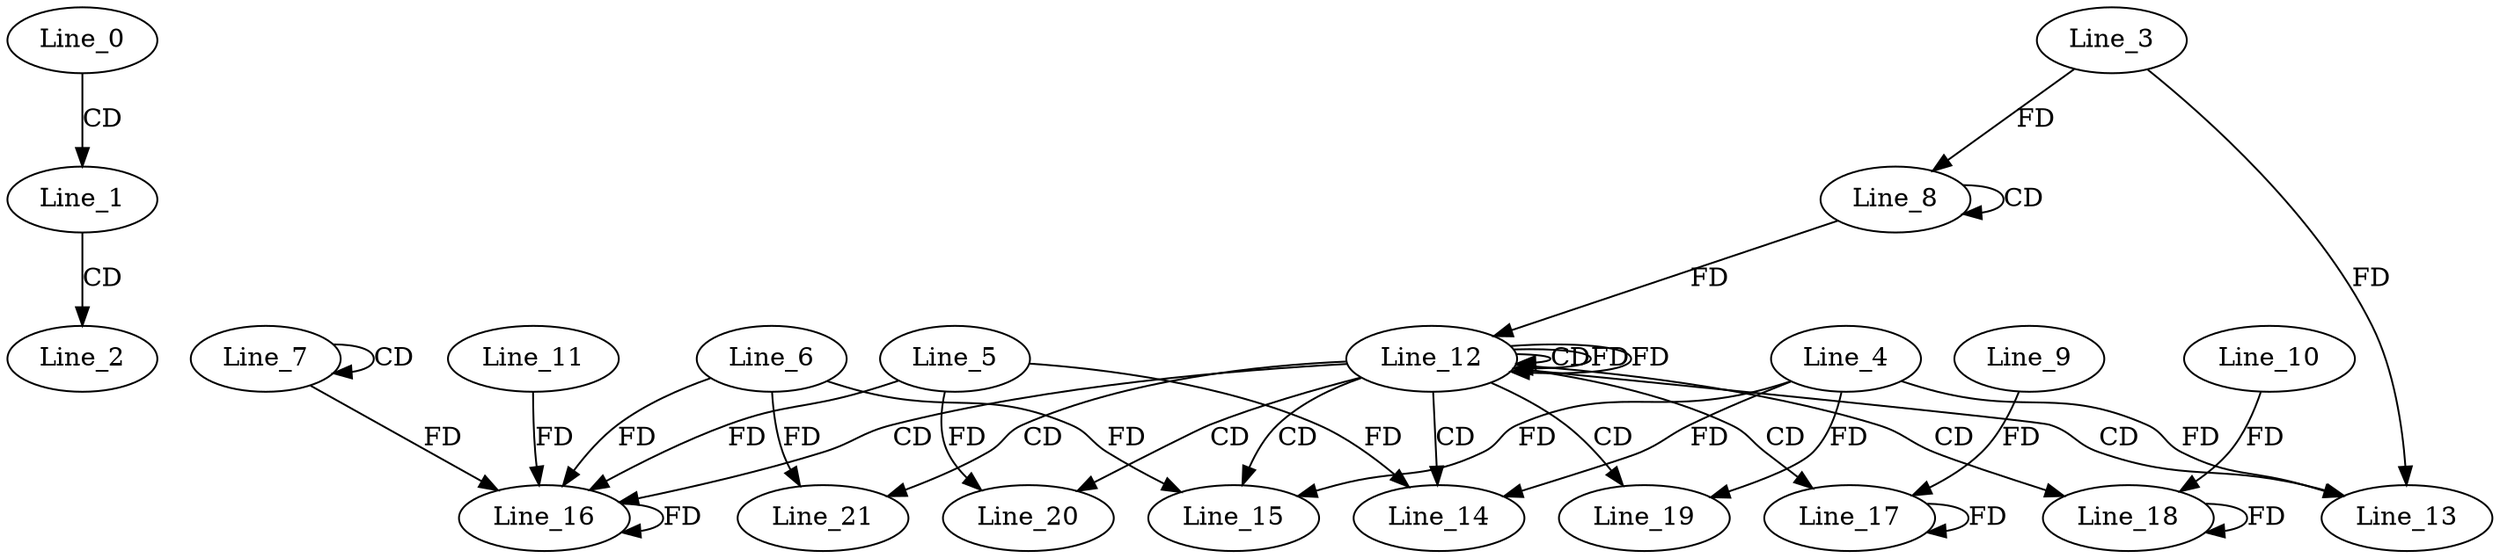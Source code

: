 digraph G {
  Line_0;
  Line_1;
  Line_2;
  Line_7;
  Line_7;
  Line_8;
  Line_8;
  Line_3;
  Line_8;
  Line_12;
  Line_12;
  Line_12;
  Line_13;
  Line_4;
  Line_13;
  Line_14;
  Line_5;
  Line_14;
  Line_14;
  Line_15;
  Line_6;
  Line_15;
  Line_15;
  Line_15;
  Line_16;
  Line_11;
  Line_16;
  Line_16;
  Line_16;
  Line_17;
  Line_9;
  Line_18;
  Line_10;
  Line_19;
  Line_20;
  Line_21;
  Line_0 -> Line_1 [ label="CD" ];
  Line_1 -> Line_2 [ label="CD" ];
  Line_7 -> Line_7 [ label="CD" ];
  Line_8 -> Line_8 [ label="CD" ];
  Line_3 -> Line_8 [ label="FD" ];
  Line_8 -> Line_12 [ label="FD" ];
  Line_12 -> Line_12 [ label="CD" ];
  Line_12 -> Line_12 [ label="FD" ];
  Line_12 -> Line_13 [ label="CD" ];
  Line_4 -> Line_13 [ label="FD" ];
  Line_3 -> Line_13 [ label="FD" ];
  Line_12 -> Line_14 [ label="CD" ];
  Line_5 -> Line_14 [ label="FD" ];
  Line_4 -> Line_14 [ label="FD" ];
  Line_12 -> Line_15 [ label="CD" ];
  Line_6 -> Line_15 [ label="FD" ];
  Line_4 -> Line_15 [ label="FD" ];
  Line_12 -> Line_16 [ label="CD" ];
  Line_16 -> Line_16 [ label="FD" ];
  Line_11 -> Line_16 [ label="FD" ];
  Line_7 -> Line_16 [ label="FD" ];
  Line_5 -> Line_16 [ label="FD" ];
  Line_6 -> Line_16 [ label="FD" ];
  Line_12 -> Line_17 [ label="CD" ];
  Line_17 -> Line_17 [ label="FD" ];
  Line_9 -> Line_17 [ label="FD" ];
  Line_12 -> Line_18 [ label="CD" ];
  Line_18 -> Line_18 [ label="FD" ];
  Line_10 -> Line_18 [ label="FD" ];
  Line_12 -> Line_19 [ label="CD" ];
  Line_4 -> Line_19 [ label="FD" ];
  Line_12 -> Line_20 [ label="CD" ];
  Line_5 -> Line_20 [ label="FD" ];
  Line_12 -> Line_21 [ label="CD" ];
  Line_6 -> Line_21 [ label="FD" ];
  Line_12 -> Line_12 [ label="FD" ];
}
